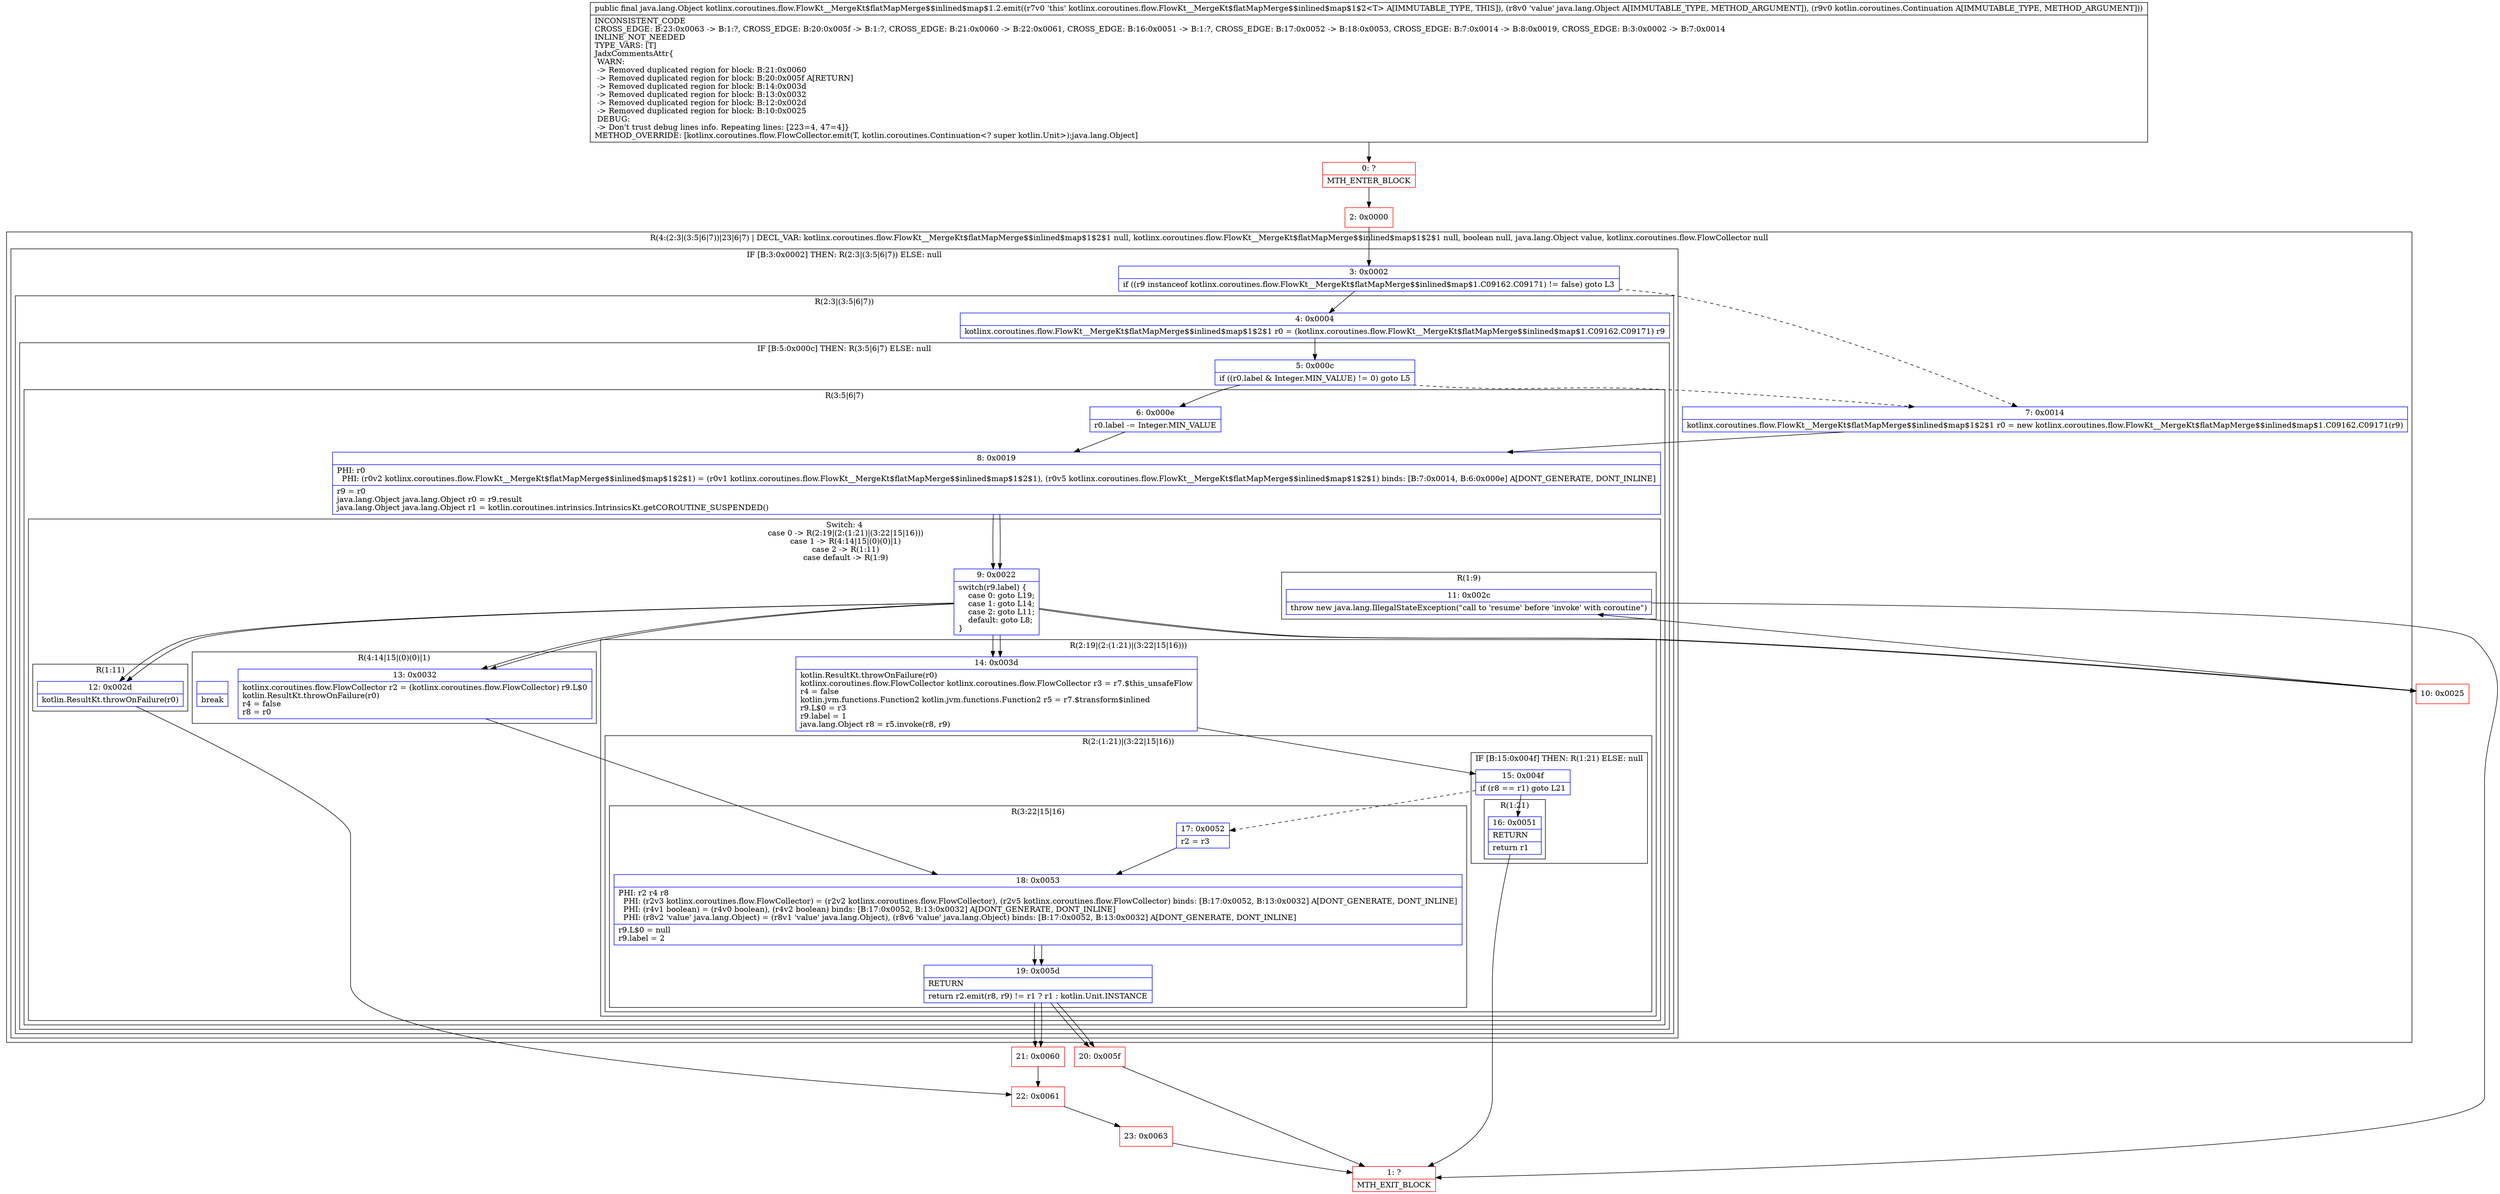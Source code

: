 digraph "CFG forkotlinx.coroutines.flow.FlowKt__MergeKt$flatMapMerge$$inlined$map$1.2.emit(Ljava\/lang\/Object;Lkotlin\/coroutines\/Continuation;)Ljava\/lang\/Object;" {
subgraph cluster_Region_646635232 {
label = "R(4:(2:3|(3:5|6|7))|23|6|7) | DECL_VAR: kotlinx.coroutines.flow.FlowKt__MergeKt$flatMapMerge$$inlined$map$1$2$1 null, kotlinx.coroutines.flow.FlowKt__MergeKt$flatMapMerge$$inlined$map$1$2$1 null, boolean null, java.lang.Object value, kotlinx.coroutines.flow.FlowCollector null\l";
node [shape=record,color=blue];
subgraph cluster_IfRegion_309466991 {
label = "IF [B:3:0x0002] THEN: R(2:3|(3:5|6|7)) ELSE: null";
node [shape=record,color=blue];
Node_3 [shape=record,label="{3\:\ 0x0002|if ((r9 instanceof kotlinx.coroutines.flow.FlowKt__MergeKt$flatMapMerge$$inlined$map$1.C09162.C09171) != false) goto L3\l}"];
subgraph cluster_Region_694064377 {
label = "R(2:3|(3:5|6|7))";
node [shape=record,color=blue];
Node_4 [shape=record,label="{4\:\ 0x0004|kotlinx.coroutines.flow.FlowKt__MergeKt$flatMapMerge$$inlined$map$1$2$1 r0 = (kotlinx.coroutines.flow.FlowKt__MergeKt$flatMapMerge$$inlined$map$1.C09162.C09171) r9\l}"];
subgraph cluster_IfRegion_1573168048 {
label = "IF [B:5:0x000c] THEN: R(3:5|6|7) ELSE: null";
node [shape=record,color=blue];
Node_5 [shape=record,label="{5\:\ 0x000c|if ((r0.label & Integer.MIN_VALUE) != 0) goto L5\l}"];
subgraph cluster_Region_335870906 {
label = "R(3:5|6|7)";
node [shape=record,color=blue];
Node_6 [shape=record,label="{6\:\ 0x000e|r0.label \-= Integer.MIN_VALUE\l}"];
Node_8 [shape=record,label="{8\:\ 0x0019|PHI: r0 \l  PHI: (r0v2 kotlinx.coroutines.flow.FlowKt__MergeKt$flatMapMerge$$inlined$map$1$2$1) = (r0v1 kotlinx.coroutines.flow.FlowKt__MergeKt$flatMapMerge$$inlined$map$1$2$1), (r0v5 kotlinx.coroutines.flow.FlowKt__MergeKt$flatMapMerge$$inlined$map$1$2$1) binds: [B:7:0x0014, B:6:0x000e] A[DONT_GENERATE, DONT_INLINE]\l|r9 = r0\ljava.lang.Object java.lang.Object r0 = r9.result\ljava.lang.Object java.lang.Object r1 = kotlin.coroutines.intrinsics.IntrinsicsKt.getCOROUTINE_SUSPENDED()\l}"];
subgraph cluster_SwitchRegion_618300656 {
label = "Switch: 4
 case 0 -> R(2:19|(2:(1:21)|(3:22|15|16)))
 case 1 -> R(4:14|15|(0)(0)|1)
 case 2 -> R(1:11)
 case default -> R(1:9)";
node [shape=record,color=blue];
Node_9 [shape=record,label="{9\:\ 0x0022|switch(r9.label) \{\l    case 0: goto L19;\l    case 1: goto L14;\l    case 2: goto L11;\l    default: goto L8;\l\}\l}"];
subgraph cluster_Region_1423385429 {
label = "R(2:19|(2:(1:21)|(3:22|15|16)))";
node [shape=record,color=blue];
Node_14 [shape=record,label="{14\:\ 0x003d|kotlin.ResultKt.throwOnFailure(r0)\lkotlinx.coroutines.flow.FlowCollector kotlinx.coroutines.flow.FlowCollector r3 = r7.$this_unsafeFlow\lr4 = false\lkotlin.jvm.functions.Function2 kotlin.jvm.functions.Function2 r5 = r7.$transform$inlined\lr9.L$0 = r3\lr9.label = 1\ljava.lang.Object r8 = r5.invoke(r8, r9)\l}"];
subgraph cluster_Region_2057175368 {
label = "R(2:(1:21)|(3:22|15|16))";
node [shape=record,color=blue];
subgraph cluster_IfRegion_1126641914 {
label = "IF [B:15:0x004f] THEN: R(1:21) ELSE: null";
node [shape=record,color=blue];
Node_15 [shape=record,label="{15\:\ 0x004f|if (r8 == r1) goto L21\l}"];
subgraph cluster_Region_760620669 {
label = "R(1:21)";
node [shape=record,color=blue];
Node_16 [shape=record,label="{16\:\ 0x0051|RETURN\l|return r1\l}"];
}
}
subgraph cluster_Region_158567530 {
label = "R(3:22|15|16)";
node [shape=record,color=blue];
Node_17 [shape=record,label="{17\:\ 0x0052|r2 = r3\l}"];
Node_18 [shape=record,label="{18\:\ 0x0053|PHI: r2 r4 r8 \l  PHI: (r2v3 kotlinx.coroutines.flow.FlowCollector) = (r2v2 kotlinx.coroutines.flow.FlowCollector), (r2v5 kotlinx.coroutines.flow.FlowCollector) binds: [B:17:0x0052, B:13:0x0032] A[DONT_GENERATE, DONT_INLINE]\l  PHI: (r4v1 boolean) = (r4v0 boolean), (r4v2 boolean) binds: [B:17:0x0052, B:13:0x0032] A[DONT_GENERATE, DONT_INLINE]\l  PHI: (r8v2 'value' java.lang.Object) = (r8v1 'value' java.lang.Object), (r8v6 'value' java.lang.Object) binds: [B:17:0x0052, B:13:0x0032] A[DONT_GENERATE, DONT_INLINE]\l|r9.L$0 = null\lr9.label = 2\l}"];
Node_19 [shape=record,label="{19\:\ 0x005d|RETURN\l|return r2.emit(r8, r9) != r1 ? r1 : kotlin.Unit.INSTANCE\l}"];
}
}
}
subgraph cluster_Region_974749653 {
label = "R(4:14|15|(0)(0)|1)";
node [shape=record,color=blue];
Node_13 [shape=record,label="{13\:\ 0x0032|kotlinx.coroutines.flow.FlowCollector r2 = (kotlinx.coroutines.flow.FlowCollector) r9.L$0\lkotlin.ResultKt.throwOnFailure(r0)\lr4 = false\lr8 = r0\l}"];
Node_18 [shape=record,label="{18\:\ 0x0053|PHI: r2 r4 r8 \l  PHI: (r2v3 kotlinx.coroutines.flow.FlowCollector) = (r2v2 kotlinx.coroutines.flow.FlowCollector), (r2v5 kotlinx.coroutines.flow.FlowCollector) binds: [B:17:0x0052, B:13:0x0032] A[DONT_GENERATE, DONT_INLINE]\l  PHI: (r4v1 boolean) = (r4v0 boolean), (r4v2 boolean) binds: [B:17:0x0052, B:13:0x0032] A[DONT_GENERATE, DONT_INLINE]\l  PHI: (r8v2 'value' java.lang.Object) = (r8v1 'value' java.lang.Object), (r8v6 'value' java.lang.Object) binds: [B:17:0x0052, B:13:0x0032] A[DONT_GENERATE, DONT_INLINE]\l|r9.L$0 = null\lr9.label = 2\l}"];
subgraph cluster_IfRegion_1242861922 {
label = "IF [B:19:0x005d] THEN: R(0) ELSE: R(0)";
node [shape=record,color=blue];
Node_19 [shape=record,label="{19\:\ 0x005d|RETURN\l|return r2.emit(r8, r9) != r1 ? r1 : kotlin.Unit.INSTANCE\l}"];
subgraph cluster_Region_2005463047 {
label = "R(0)";
node [shape=record,color=blue];
}
subgraph cluster_Region_1967347958 {
label = "R(0)";
node [shape=record,color=blue];
}
}
Node_InsnContainer_232959181 [shape=record,label="{|break\l}"];
}
subgraph cluster_Region_850462382 {
label = "R(1:11)";
node [shape=record,color=blue];
Node_12 [shape=record,label="{12\:\ 0x002d|kotlin.ResultKt.throwOnFailure(r0)\l}"];
}
subgraph cluster_Region_133986424 {
label = "R(1:9)";
node [shape=record,color=blue];
Node_11 [shape=record,label="{11\:\ 0x002c|throw new java.lang.IllegalStateException(\"call to 'resume' before 'invoke' with coroutine\")\l}"];
}
}
}
}
}
}
Node_7 [shape=record,label="{7\:\ 0x0014|kotlinx.coroutines.flow.FlowKt__MergeKt$flatMapMerge$$inlined$map$1$2$1 r0 = new kotlinx.coroutines.flow.FlowKt__MergeKt$flatMapMerge$$inlined$map$1.C09162.C09171(r9)\l}"];
Node_8 [shape=record,label="{8\:\ 0x0019|PHI: r0 \l  PHI: (r0v2 kotlinx.coroutines.flow.FlowKt__MergeKt$flatMapMerge$$inlined$map$1$2$1) = (r0v1 kotlinx.coroutines.flow.FlowKt__MergeKt$flatMapMerge$$inlined$map$1$2$1), (r0v5 kotlinx.coroutines.flow.FlowKt__MergeKt$flatMapMerge$$inlined$map$1$2$1) binds: [B:7:0x0014, B:6:0x000e] A[DONT_GENERATE, DONT_INLINE]\l|r9 = r0\ljava.lang.Object java.lang.Object r0 = r9.result\ljava.lang.Object java.lang.Object r1 = kotlin.coroutines.intrinsics.IntrinsicsKt.getCOROUTINE_SUSPENDED()\l}"];
subgraph cluster_SwitchRegion_657776382 {
label = "Switch: 0";
node [shape=record,color=blue];
Node_9 [shape=record,label="{9\:\ 0x0022|switch(r9.label) \{\l    case 0: goto L19;\l    case 1: goto L14;\l    case 2: goto L11;\l    default: goto L8;\l\}\l}"];
}
}
Node_0 [shape=record,color=red,label="{0\:\ ?|MTH_ENTER_BLOCK\l}"];
Node_2 [shape=record,color=red,label="{2\:\ 0x0000}"];
Node_10 [shape=record,color=red,label="{10\:\ 0x0025}"];
Node_1 [shape=record,color=red,label="{1\:\ ?|MTH_EXIT_BLOCK\l}"];
Node_22 [shape=record,color=red,label="{22\:\ 0x0061}"];
Node_23 [shape=record,color=red,label="{23\:\ 0x0063}"];
Node_20 [shape=record,color=red,label="{20\:\ 0x005f}"];
Node_21 [shape=record,color=red,label="{21\:\ 0x0060}"];
MethodNode[shape=record,label="{public final java.lang.Object kotlinx.coroutines.flow.FlowKt__MergeKt$flatMapMerge$$inlined$map$1.2.emit((r7v0 'this' kotlinx.coroutines.flow.FlowKt__MergeKt$flatMapMerge$$inlined$map$1$2\<T\> A[IMMUTABLE_TYPE, THIS]), (r8v0 'value' java.lang.Object A[IMMUTABLE_TYPE, METHOD_ARGUMENT]), (r9v0 kotlin.coroutines.Continuation A[IMMUTABLE_TYPE, METHOD_ARGUMENT]))  | INCONSISTENT_CODE\lCROSS_EDGE: B:23:0x0063 \-\> B:1:?, CROSS_EDGE: B:20:0x005f \-\> B:1:?, CROSS_EDGE: B:21:0x0060 \-\> B:22:0x0061, CROSS_EDGE: B:16:0x0051 \-\> B:1:?, CROSS_EDGE: B:17:0x0052 \-\> B:18:0x0053, CROSS_EDGE: B:7:0x0014 \-\> B:8:0x0019, CROSS_EDGE: B:3:0x0002 \-\> B:7:0x0014\lINLINE_NOT_NEEDED\lTYPE_VARS: [T]\lJadxCommentsAttr\{\l WARN: \l \-\> Removed duplicated region for block: B:21:0x0060 \l \-\> Removed duplicated region for block: B:20:0x005f A[RETURN]\l \-\> Removed duplicated region for block: B:14:0x003d \l \-\> Removed duplicated region for block: B:13:0x0032 \l \-\> Removed duplicated region for block: B:12:0x002d \l \-\> Removed duplicated region for block: B:10:0x0025 \l DEBUG: \l \-\> Don't trust debug lines info. Repeating lines: [223=4, 47=4]\}\lMETHOD_OVERRIDE: [kotlinx.coroutines.flow.FlowCollector.emit(T, kotlin.coroutines.Continuation\<? super kotlin.Unit\>):java.lang.Object]\l}"];
MethodNode -> Node_0;Node_3 -> Node_4;
Node_3 -> Node_7[style=dashed];
Node_4 -> Node_5;
Node_5 -> Node_6;
Node_5 -> Node_7[style=dashed];
Node_6 -> Node_8;
Node_8 -> Node_9;
Node_9 -> Node_10;
Node_9 -> Node_12;
Node_9 -> Node_13;
Node_9 -> Node_14;
Node_14 -> Node_15;
Node_15 -> Node_16;
Node_15 -> Node_17[style=dashed];
Node_16 -> Node_1;
Node_17 -> Node_18;
Node_18 -> Node_19;
Node_19 -> Node_20;
Node_19 -> Node_21;
Node_13 -> Node_18;
Node_18 -> Node_19;
Node_19 -> Node_20;
Node_19 -> Node_21;
Node_12 -> Node_22;
Node_11 -> Node_1;
Node_7 -> Node_8;
Node_8 -> Node_9;
Node_9 -> Node_10;
Node_9 -> Node_12;
Node_9 -> Node_13;
Node_9 -> Node_14;
Node_0 -> Node_2;
Node_2 -> Node_3;
Node_10 -> Node_11;
Node_22 -> Node_23;
Node_23 -> Node_1;
Node_20 -> Node_1;
Node_21 -> Node_22;
}

